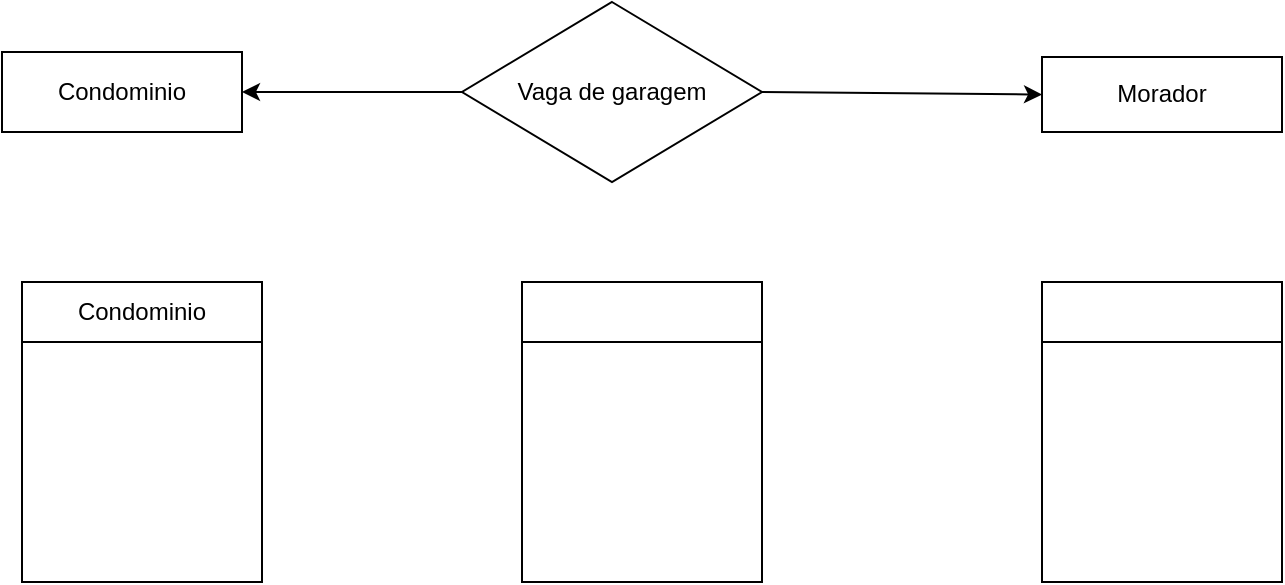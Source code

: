 <mxfile version="20.8.20" type="github">
  <diagram name="Página-1" id="RCo_QdBF7vtueg-SSZrH">
    <mxGraphModel dx="1194" dy="584" grid="1" gridSize="10" guides="1" tooltips="1" connect="1" arrows="1" fold="1" page="1" pageScale="1" pageWidth="827" pageHeight="1169" math="0" shadow="0">
      <root>
        <mxCell id="0" />
        <mxCell id="1" parent="0" />
        <mxCell id="1DPLQ5j4LygSINMNtftr-1" value="Condominio" style="rounded=0;whiteSpace=wrap;html=1;" vertex="1" parent="1">
          <mxGeometry x="60" y="95" width="120" height="40" as="geometry" />
        </mxCell>
        <mxCell id="1DPLQ5j4LygSINMNtftr-2" value="Vaga de garagem" style="rhombus;whiteSpace=wrap;html=1;" vertex="1" parent="1">
          <mxGeometry x="290" y="70" width="150" height="90" as="geometry" />
        </mxCell>
        <mxCell id="1DPLQ5j4LygSINMNtftr-3" value="Morador" style="rounded=0;whiteSpace=wrap;html=1;" vertex="1" parent="1">
          <mxGeometry x="580" y="97.5" width="120" height="37.5" as="geometry" />
        </mxCell>
        <mxCell id="1DPLQ5j4LygSINMNtftr-4" value="" style="endArrow=classic;html=1;rounded=0;exitX=0;exitY=0.5;exitDx=0;exitDy=0;entryX=1;entryY=0.5;entryDx=0;entryDy=0;" edge="1" parent="1" source="1DPLQ5j4LygSINMNtftr-2" target="1DPLQ5j4LygSINMNtftr-1">
          <mxGeometry width="50" height="50" relative="1" as="geometry">
            <mxPoint x="180" y="170" as="sourcePoint" />
            <mxPoint x="190" y="110" as="targetPoint" />
          </mxGeometry>
        </mxCell>
        <mxCell id="1DPLQ5j4LygSINMNtftr-5" value="" style="endArrow=classic;html=1;rounded=0;exitX=1;exitY=0.5;exitDx=0;exitDy=0;entryX=0;entryY=0.5;entryDx=0;entryDy=0;" edge="1" parent="1" source="1DPLQ5j4LygSINMNtftr-2" target="1DPLQ5j4LygSINMNtftr-3">
          <mxGeometry width="50" height="50" relative="1" as="geometry">
            <mxPoint x="470" y="140" as="sourcePoint" />
            <mxPoint x="520" y="90" as="targetPoint" />
          </mxGeometry>
        </mxCell>
        <mxCell id="1DPLQ5j4LygSINMNtftr-6" value="Condominio" style="rounded=0;whiteSpace=wrap;html=1;" vertex="1" parent="1">
          <mxGeometry x="70" y="210" width="120" height="30" as="geometry" />
        </mxCell>
        <mxCell id="1DPLQ5j4LygSINMNtftr-7" value="" style="whiteSpace=wrap;html=1;aspect=fixed;" vertex="1" parent="1">
          <mxGeometry x="70" y="240" width="120" height="120" as="geometry" />
        </mxCell>
        <mxCell id="1DPLQ5j4LygSINMNtftr-8" value="" style="rounded=0;whiteSpace=wrap;html=1;" vertex="1" parent="1">
          <mxGeometry x="320" y="210" width="120" height="30" as="geometry" />
        </mxCell>
        <mxCell id="1DPLQ5j4LygSINMNtftr-9" value="" style="whiteSpace=wrap;html=1;aspect=fixed;" vertex="1" parent="1">
          <mxGeometry x="320" y="240" width="120" height="120" as="geometry" />
        </mxCell>
        <mxCell id="1DPLQ5j4LygSINMNtftr-10" value="" style="rounded=0;whiteSpace=wrap;html=1;" vertex="1" parent="1">
          <mxGeometry x="580" y="210" width="120" height="30" as="geometry" />
        </mxCell>
        <mxCell id="1DPLQ5j4LygSINMNtftr-11" value="" style="whiteSpace=wrap;html=1;aspect=fixed;" vertex="1" parent="1">
          <mxGeometry x="580" y="240" width="120" height="120" as="geometry" />
        </mxCell>
      </root>
    </mxGraphModel>
  </diagram>
</mxfile>
